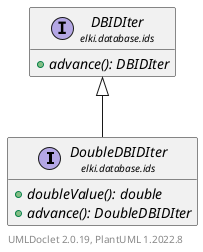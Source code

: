 @startuml
    remove .*\.(Instance|Par|Parameterizer|Factory)$
    set namespaceSeparator none
    hide empty fields
    hide empty methods

    interface "<size:14>DoubleDBIDIter\n<size:10>elki.database.ids" as elki.database.ids.DoubleDBIDIter [[DoubleDBIDIter.html]] {
        {abstract} +doubleValue(): double
        {abstract} +advance(): DoubleDBIDIter
    }

    interface "<size:14>DBIDIter\n<size:10>elki.database.ids" as elki.database.ids.DBIDIter [[DBIDIter.html]] {
        {abstract} +advance(): DBIDIter
    }

    elki.database.ids.DBIDIter <|-- elki.database.ids.DoubleDBIDIter

    center footer UMLDoclet 2.0.19, PlantUML 1.2022.8
@enduml
